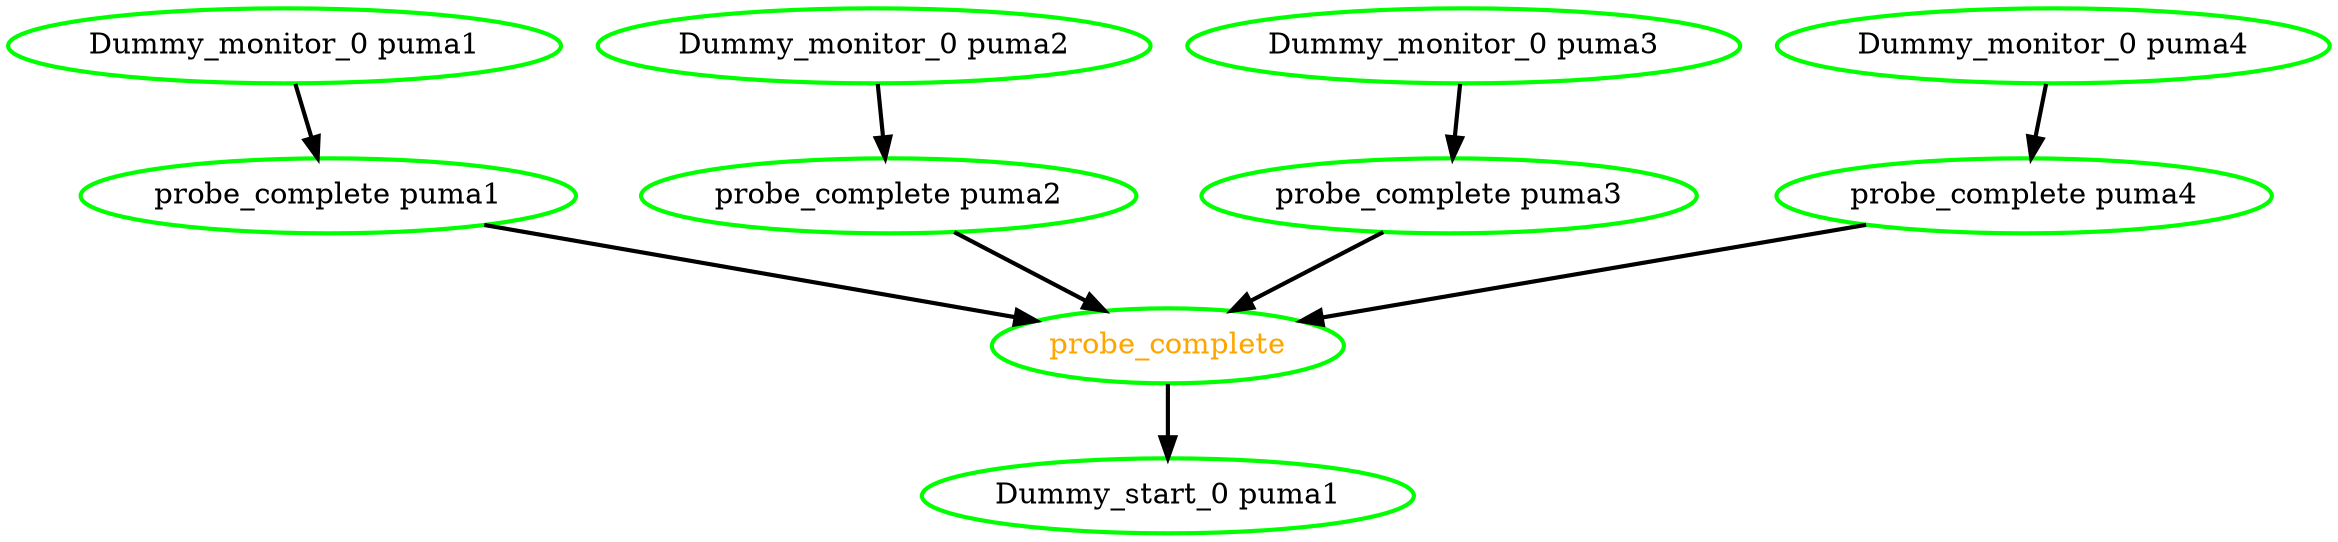 digraph "g" {
"Dummy_monitor_0 puma1" -> "probe_complete puma1" [ style = bold]
"Dummy_monitor_0 puma1" [ style=bold color="green" fontcolor="black" ]
"Dummy_monitor_0 puma2" -> "probe_complete puma2" [ style = bold]
"Dummy_monitor_0 puma2" [ style=bold color="green" fontcolor="black" ]
"Dummy_monitor_0 puma3" -> "probe_complete puma3" [ style = bold]
"Dummy_monitor_0 puma3" [ style=bold color="green" fontcolor="black" ]
"Dummy_monitor_0 puma4" -> "probe_complete puma4" [ style = bold]
"Dummy_monitor_0 puma4" [ style=bold color="green" fontcolor="black" ]
"Dummy_start_0 puma1" [ style=bold color="green" fontcolor="black" ]
"probe_complete puma1" -> "probe_complete" [ style = bold]
"probe_complete puma1" [ style=bold color="green" fontcolor="black" ]
"probe_complete puma2" -> "probe_complete" [ style = bold]
"probe_complete puma2" [ style=bold color="green" fontcolor="black" ]
"probe_complete puma3" -> "probe_complete" [ style = bold]
"probe_complete puma3" [ style=bold color="green" fontcolor="black" ]
"probe_complete puma4" -> "probe_complete" [ style = bold]
"probe_complete puma4" [ style=bold color="green" fontcolor="black" ]
"probe_complete" -> "Dummy_start_0 puma1" [ style = bold]
"probe_complete" [ style=bold color="green" fontcolor="orange" ]
}
